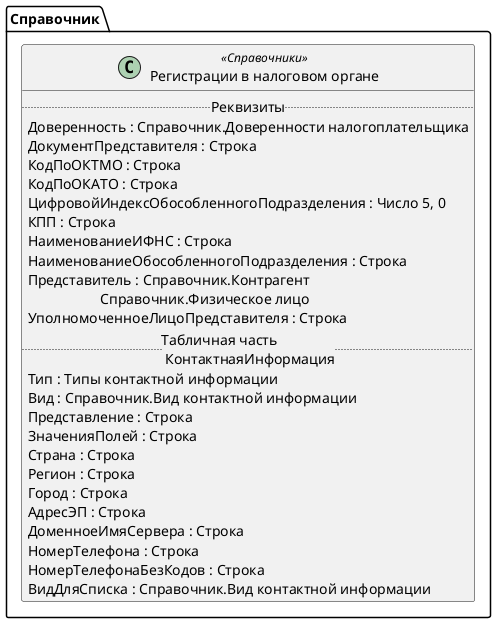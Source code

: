 ﻿@startuml РегистрацииВНалоговомОргане
'!include templates.wsd
'..\include templates.wsd
class Справочник.РегистрацииВНалоговомОргане as "Регистрации в налоговом органе" <<Справочники>>
{
..Реквизиты..
Доверенность : Справочник.Доверенности налогоплательщика
ДокументПредставителя : Строка
КодПоОКТМО : Строка
КодПоОКАТО : Строка
ЦифровойИндексОбособленногоПодразделения : Число 5, 0
КПП : Строка
НаименованиеИФНС : Строка
НаименованиеОбособленногоПодразделения : Строка
Представитель : Справочник.Контрагент\rСправочник.Физическое лицо
УполномоченноеЛицоПредставителя : Строка
..Табличная часть \n КонтактнаяИнформация..
Тип : Типы контактной информации
Вид : Справочник.Вид контактной информации
Представление : Строка
ЗначенияПолей : Строка
Страна : Строка
Регион : Строка
Город : Строка
АдресЭП : Строка
ДоменноеИмяСервера : Строка
НомерТелефона : Строка
НомерТелефонаБезКодов : Строка
ВидДляСписка : Справочник.Вид контактной информации
}
@enduml
